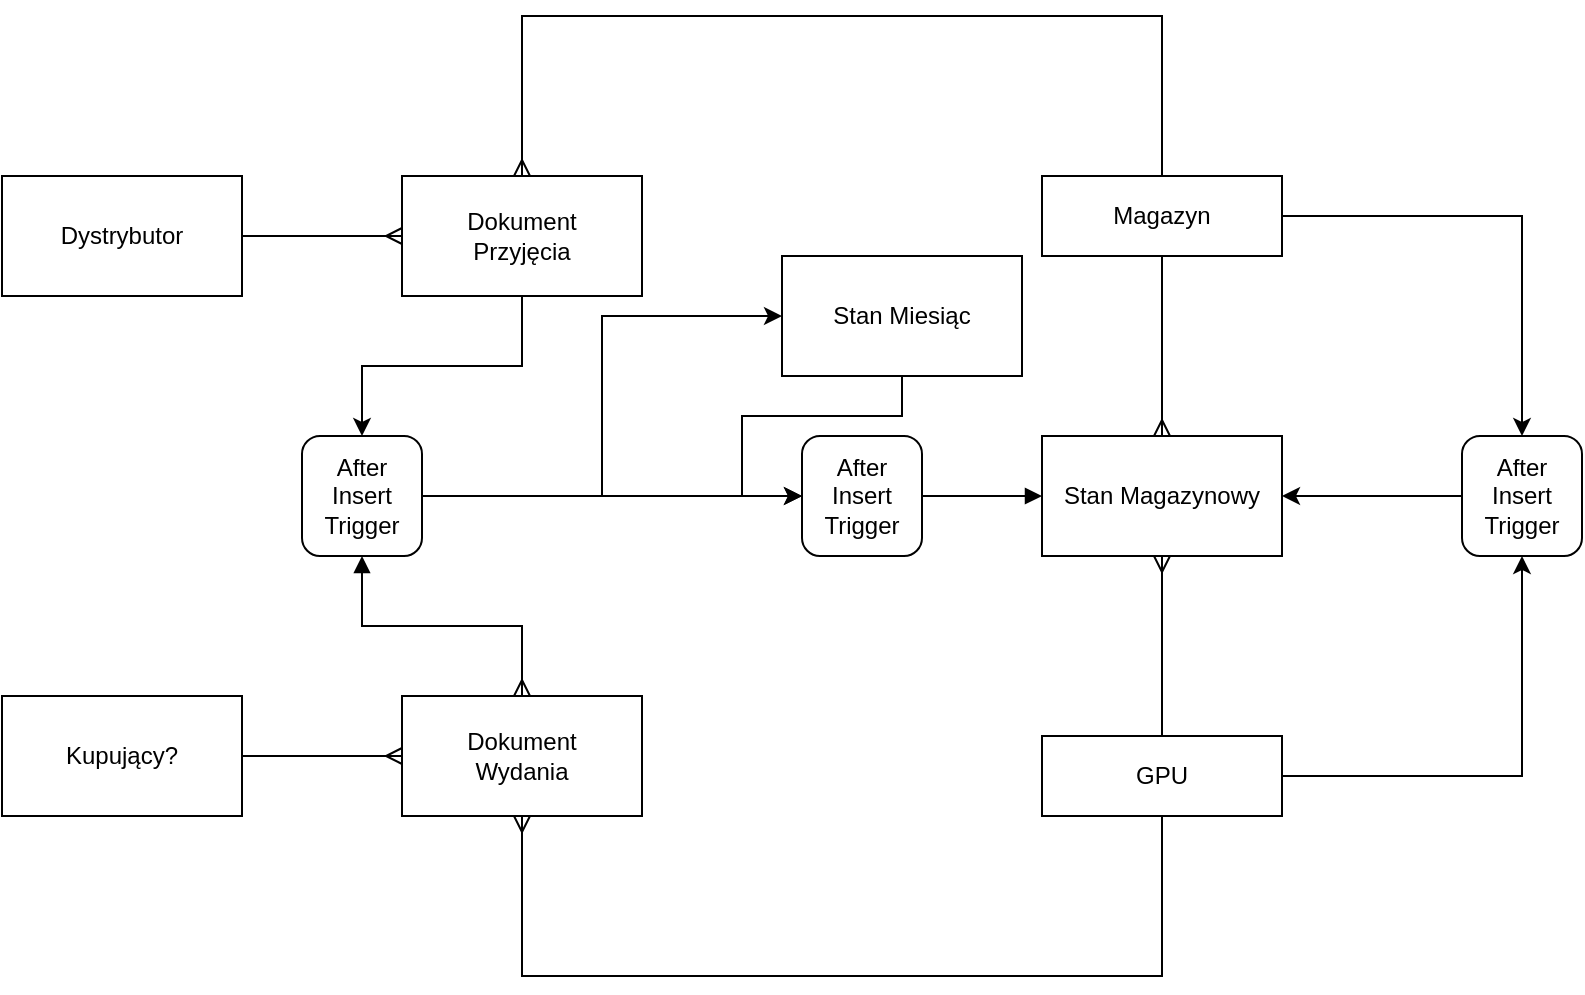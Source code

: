 <mxfile version="20.8.3" type="github">
  <diagram id="d0o7VVucsuiq3mx6dytu" name="Strona-1">
    <mxGraphModel dx="1156" dy="663" grid="1" gridSize="10" guides="1" tooltips="1" connect="1" arrows="1" fold="1" page="1" pageScale="1" pageWidth="1169" pageHeight="1654" math="0" shadow="0">
      <root>
        <mxCell id="0" />
        <mxCell id="1" parent="0" />
        <mxCell id="z4A0rB6g3UNoBA14pC1_-16" style="edgeStyle=orthogonalEdgeStyle;rounded=0;orthogonalLoop=1;jettySize=auto;html=1;entryX=0.5;entryY=0;entryDx=0;entryDy=0;startArrow=none;startFill=0;endArrow=ERmany;endFill=0;elbow=vertical;" parent="1" source="z4A0rB6g3UNoBA14pC1_-1" target="z4A0rB6g3UNoBA14pC1_-11" edge="1">
          <mxGeometry relative="1" as="geometry" />
        </mxCell>
        <mxCell id="z4A0rB6g3UNoBA14pC1_-26" style="edgeStyle=orthogonalEdgeStyle;rounded=0;orthogonalLoop=1;jettySize=auto;html=1;entryX=0.5;entryY=0;entryDx=0;entryDy=0;startArrow=none;startFill=0;endArrow=ERmany;endFill=0;elbow=vertical;" parent="1" source="z4A0rB6g3UNoBA14pC1_-1" target="z4A0rB6g3UNoBA14pC1_-9" edge="1">
          <mxGeometry relative="1" as="geometry">
            <Array as="points">
              <mxPoint x="740" y="40" />
              <mxPoint x="420" y="40" />
            </Array>
          </mxGeometry>
        </mxCell>
        <mxCell id="uz6olhj4QZUqyMyb2Ni6-10" style="edgeStyle=orthogonalEdgeStyle;rounded=0;orthogonalLoop=1;jettySize=auto;html=1;entryX=0.5;entryY=0;entryDx=0;entryDy=0;" edge="1" parent="1" source="z4A0rB6g3UNoBA14pC1_-1" target="uz6olhj4QZUqyMyb2Ni6-9">
          <mxGeometry relative="1" as="geometry" />
        </mxCell>
        <mxCell id="z4A0rB6g3UNoBA14pC1_-1" value="Magazyn" style="rounded=0;whiteSpace=wrap;html=1;" parent="1" vertex="1">
          <mxGeometry x="680" y="120" width="120" height="40" as="geometry" />
        </mxCell>
        <mxCell id="z4A0rB6g3UNoBA14pC1_-18" style="edgeStyle=orthogonalEdgeStyle;rounded=0;orthogonalLoop=1;jettySize=auto;html=1;entryX=0.5;entryY=1;entryDx=0;entryDy=0;startArrow=none;startFill=0;endArrow=ERmany;endFill=0;elbow=vertical;" parent="1" source="z4A0rB6g3UNoBA14pC1_-5" target="z4A0rB6g3UNoBA14pC1_-11" edge="1">
          <mxGeometry relative="1" as="geometry" />
        </mxCell>
        <mxCell id="z4A0rB6g3UNoBA14pC1_-25" style="edgeStyle=orthogonalEdgeStyle;rounded=0;orthogonalLoop=1;jettySize=auto;html=1;entryX=0.5;entryY=1;entryDx=0;entryDy=0;startArrow=none;startFill=0;endArrow=ERmany;endFill=0;elbow=vertical;" parent="1" source="z4A0rB6g3UNoBA14pC1_-5" target="z4A0rB6g3UNoBA14pC1_-10" edge="1">
          <mxGeometry relative="1" as="geometry">
            <Array as="points">
              <mxPoint x="740" y="520" />
              <mxPoint x="420" y="520" />
            </Array>
          </mxGeometry>
        </mxCell>
        <mxCell id="uz6olhj4QZUqyMyb2Ni6-12" style="edgeStyle=orthogonalEdgeStyle;rounded=0;orthogonalLoop=1;jettySize=auto;html=1;entryX=0.5;entryY=1;entryDx=0;entryDy=0;" edge="1" parent="1" source="z4A0rB6g3UNoBA14pC1_-5" target="uz6olhj4QZUqyMyb2Ni6-9">
          <mxGeometry relative="1" as="geometry" />
        </mxCell>
        <mxCell id="z4A0rB6g3UNoBA14pC1_-5" value="GPU" style="rounded=0;whiteSpace=wrap;html=1;" parent="1" vertex="1">
          <mxGeometry x="680" y="400" width="120" height="40" as="geometry" />
        </mxCell>
        <mxCell id="uz6olhj4QZUqyMyb2Ni6-2" style="edgeStyle=orthogonalEdgeStyle;rounded=0;orthogonalLoop=1;jettySize=auto;html=1;exitX=0.5;exitY=1;exitDx=0;exitDy=0;entryX=0.5;entryY=0;entryDx=0;entryDy=0;" edge="1" parent="1" source="z4A0rB6g3UNoBA14pC1_-9" target="uz6olhj4QZUqyMyb2Ni6-4">
          <mxGeometry relative="1" as="geometry" />
        </mxCell>
        <mxCell id="z4A0rB6g3UNoBA14pC1_-9" value="Dokument&lt;br&gt;Przyjęcia" style="rounded=0;whiteSpace=wrap;html=1;" parent="1" vertex="1">
          <mxGeometry x="360" y="120" width="120" height="60" as="geometry" />
        </mxCell>
        <mxCell id="z4A0rB6g3UNoBA14pC1_-14" style="edgeStyle=orthogonalEdgeStyle;rounded=0;orthogonalLoop=1;jettySize=auto;html=1;entryX=0.5;entryY=1;entryDx=0;entryDy=0;endArrow=block;endFill=1;elbow=vertical;startArrow=ERmany;startFill=0;" parent="1" source="z4A0rB6g3UNoBA14pC1_-10" target="uz6olhj4QZUqyMyb2Ni6-4" edge="1">
          <mxGeometry relative="1" as="geometry" />
        </mxCell>
        <mxCell id="z4A0rB6g3UNoBA14pC1_-10" value="Dokument&lt;br&gt;Wydania" style="rounded=0;whiteSpace=wrap;html=1;" parent="1" vertex="1">
          <mxGeometry x="360" y="380" width="120" height="60" as="geometry" />
        </mxCell>
        <mxCell id="z4A0rB6g3UNoBA14pC1_-11" value="Stan Magazynowy" style="rounded=0;whiteSpace=wrap;html=1;" parent="1" vertex="1">
          <mxGeometry x="680" y="250" width="120" height="60" as="geometry" />
        </mxCell>
        <mxCell id="z4A0rB6g3UNoBA14pC1_-13" style="edgeStyle=orthogonalEdgeStyle;rounded=0;orthogonalLoop=1;jettySize=auto;html=1;entryX=0;entryY=0.5;entryDx=0;entryDy=0;endArrow=block;endFill=1;elbow=vertical;" parent="1" source="z4A0rB6g3UNoBA14pC1_-12" target="z4A0rB6g3UNoBA14pC1_-11" edge="1">
          <mxGeometry relative="1" as="geometry" />
        </mxCell>
        <mxCell id="z4A0rB6g3UNoBA14pC1_-12" value="After Insert Trigger" style="rounded=1;whiteSpace=wrap;html=1;" parent="1" vertex="1">
          <mxGeometry x="560" y="250" width="60" height="60" as="geometry" />
        </mxCell>
        <mxCell id="z4A0rB6g3UNoBA14pC1_-22" style="edgeStyle=orthogonalEdgeStyle;rounded=0;orthogonalLoop=1;jettySize=auto;html=1;entryX=0;entryY=0.5;entryDx=0;entryDy=0;startArrow=none;startFill=0;endArrow=ERmany;endFill=0;elbow=vertical;" parent="1" source="z4A0rB6g3UNoBA14pC1_-19" target="z4A0rB6g3UNoBA14pC1_-9" edge="1">
          <mxGeometry relative="1" as="geometry" />
        </mxCell>
        <mxCell id="z4A0rB6g3UNoBA14pC1_-19" value="Dystrybutor" style="rounded=0;whiteSpace=wrap;html=1;" parent="1" vertex="1">
          <mxGeometry x="160" y="120" width="120" height="60" as="geometry" />
        </mxCell>
        <mxCell id="z4A0rB6g3UNoBA14pC1_-21" style="edgeStyle=orthogonalEdgeStyle;rounded=0;orthogonalLoop=1;jettySize=auto;html=1;entryX=0;entryY=0.5;entryDx=0;entryDy=0;startArrow=none;startFill=0;endArrow=ERmany;endFill=0;elbow=vertical;" parent="1" source="z4A0rB6g3UNoBA14pC1_-20" target="z4A0rB6g3UNoBA14pC1_-10" edge="1">
          <mxGeometry relative="1" as="geometry" />
        </mxCell>
        <mxCell id="z4A0rB6g3UNoBA14pC1_-20" value="Kupujący?" style="rounded=0;whiteSpace=wrap;html=1;" parent="1" vertex="1">
          <mxGeometry x="160" y="380" width="120" height="60" as="geometry" />
        </mxCell>
        <mxCell id="uz6olhj4QZUqyMyb2Ni6-7" style="edgeStyle=orthogonalEdgeStyle;rounded=0;orthogonalLoop=1;jettySize=auto;html=1;entryX=0;entryY=0.5;entryDx=0;entryDy=0;" edge="1" parent="1" source="uz6olhj4QZUqyMyb2Ni6-1" target="z4A0rB6g3UNoBA14pC1_-12">
          <mxGeometry relative="1" as="geometry" />
        </mxCell>
        <mxCell id="uz6olhj4QZUqyMyb2Ni6-1" value="Stan Miesiąc" style="rounded=0;whiteSpace=wrap;html=1;" vertex="1" parent="1">
          <mxGeometry x="550" y="160" width="120" height="60" as="geometry" />
        </mxCell>
        <mxCell id="uz6olhj4QZUqyMyb2Ni6-6" style="edgeStyle=orthogonalEdgeStyle;rounded=0;orthogonalLoop=1;jettySize=auto;html=1;entryX=0;entryY=0.5;entryDx=0;entryDy=0;" edge="1" parent="1" source="uz6olhj4QZUqyMyb2Ni6-4" target="uz6olhj4QZUqyMyb2Ni6-1">
          <mxGeometry relative="1" as="geometry" />
        </mxCell>
        <mxCell id="uz6olhj4QZUqyMyb2Ni6-8" style="edgeStyle=orthogonalEdgeStyle;rounded=0;orthogonalLoop=1;jettySize=auto;html=1;" edge="1" parent="1" source="uz6olhj4QZUqyMyb2Ni6-4">
          <mxGeometry relative="1" as="geometry">
            <mxPoint x="560" y="280" as="targetPoint" />
          </mxGeometry>
        </mxCell>
        <mxCell id="uz6olhj4QZUqyMyb2Ni6-4" value="After Insert Trigger" style="rounded=1;whiteSpace=wrap;html=1;" vertex="1" parent="1">
          <mxGeometry x="310" y="250" width="60" height="60" as="geometry" />
        </mxCell>
        <mxCell id="uz6olhj4QZUqyMyb2Ni6-11" style="edgeStyle=orthogonalEdgeStyle;rounded=0;orthogonalLoop=1;jettySize=auto;html=1;entryX=1;entryY=0.5;entryDx=0;entryDy=0;" edge="1" parent="1" source="uz6olhj4QZUqyMyb2Ni6-9" target="z4A0rB6g3UNoBA14pC1_-11">
          <mxGeometry relative="1" as="geometry" />
        </mxCell>
        <mxCell id="uz6olhj4QZUqyMyb2Ni6-9" value="After Insert Trigger" style="rounded=1;whiteSpace=wrap;html=1;" vertex="1" parent="1">
          <mxGeometry x="890" y="250" width="60" height="60" as="geometry" />
        </mxCell>
      </root>
    </mxGraphModel>
  </diagram>
</mxfile>
